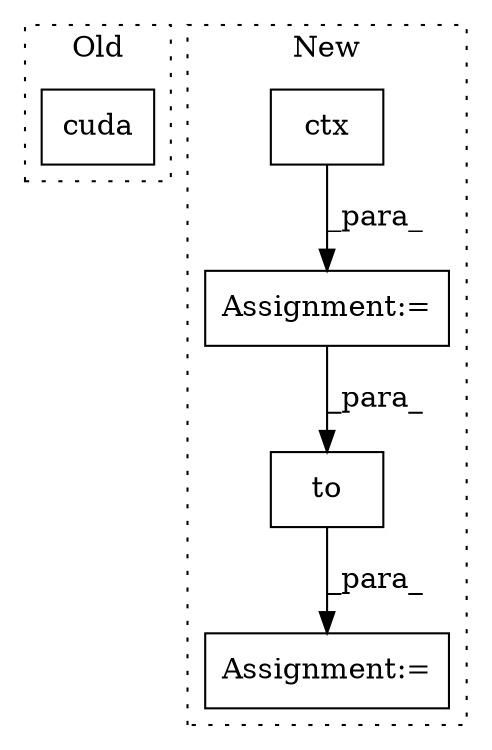 digraph G {
subgraph cluster0 {
1 [label="cuda" a="32" s="7359" l="6" shape="box"];
label = "Old";
style="dotted";
}
subgraph cluster1 {
2 [label="ctx" a="32" s="7428" l="5" shape="box"];
3 [label="to" a="32" s="7808,7814" l="3,1" shape="box"];
4 [label="Assignment:=" a="7" s="7800" l="1" shape="box"];
5 [label="Assignment:=" a="7" s="7419" l="1" shape="box"];
label = "New";
style="dotted";
}
2 -> 5 [label="_para_"];
3 -> 4 [label="_para_"];
5 -> 3 [label="_para_"];
}